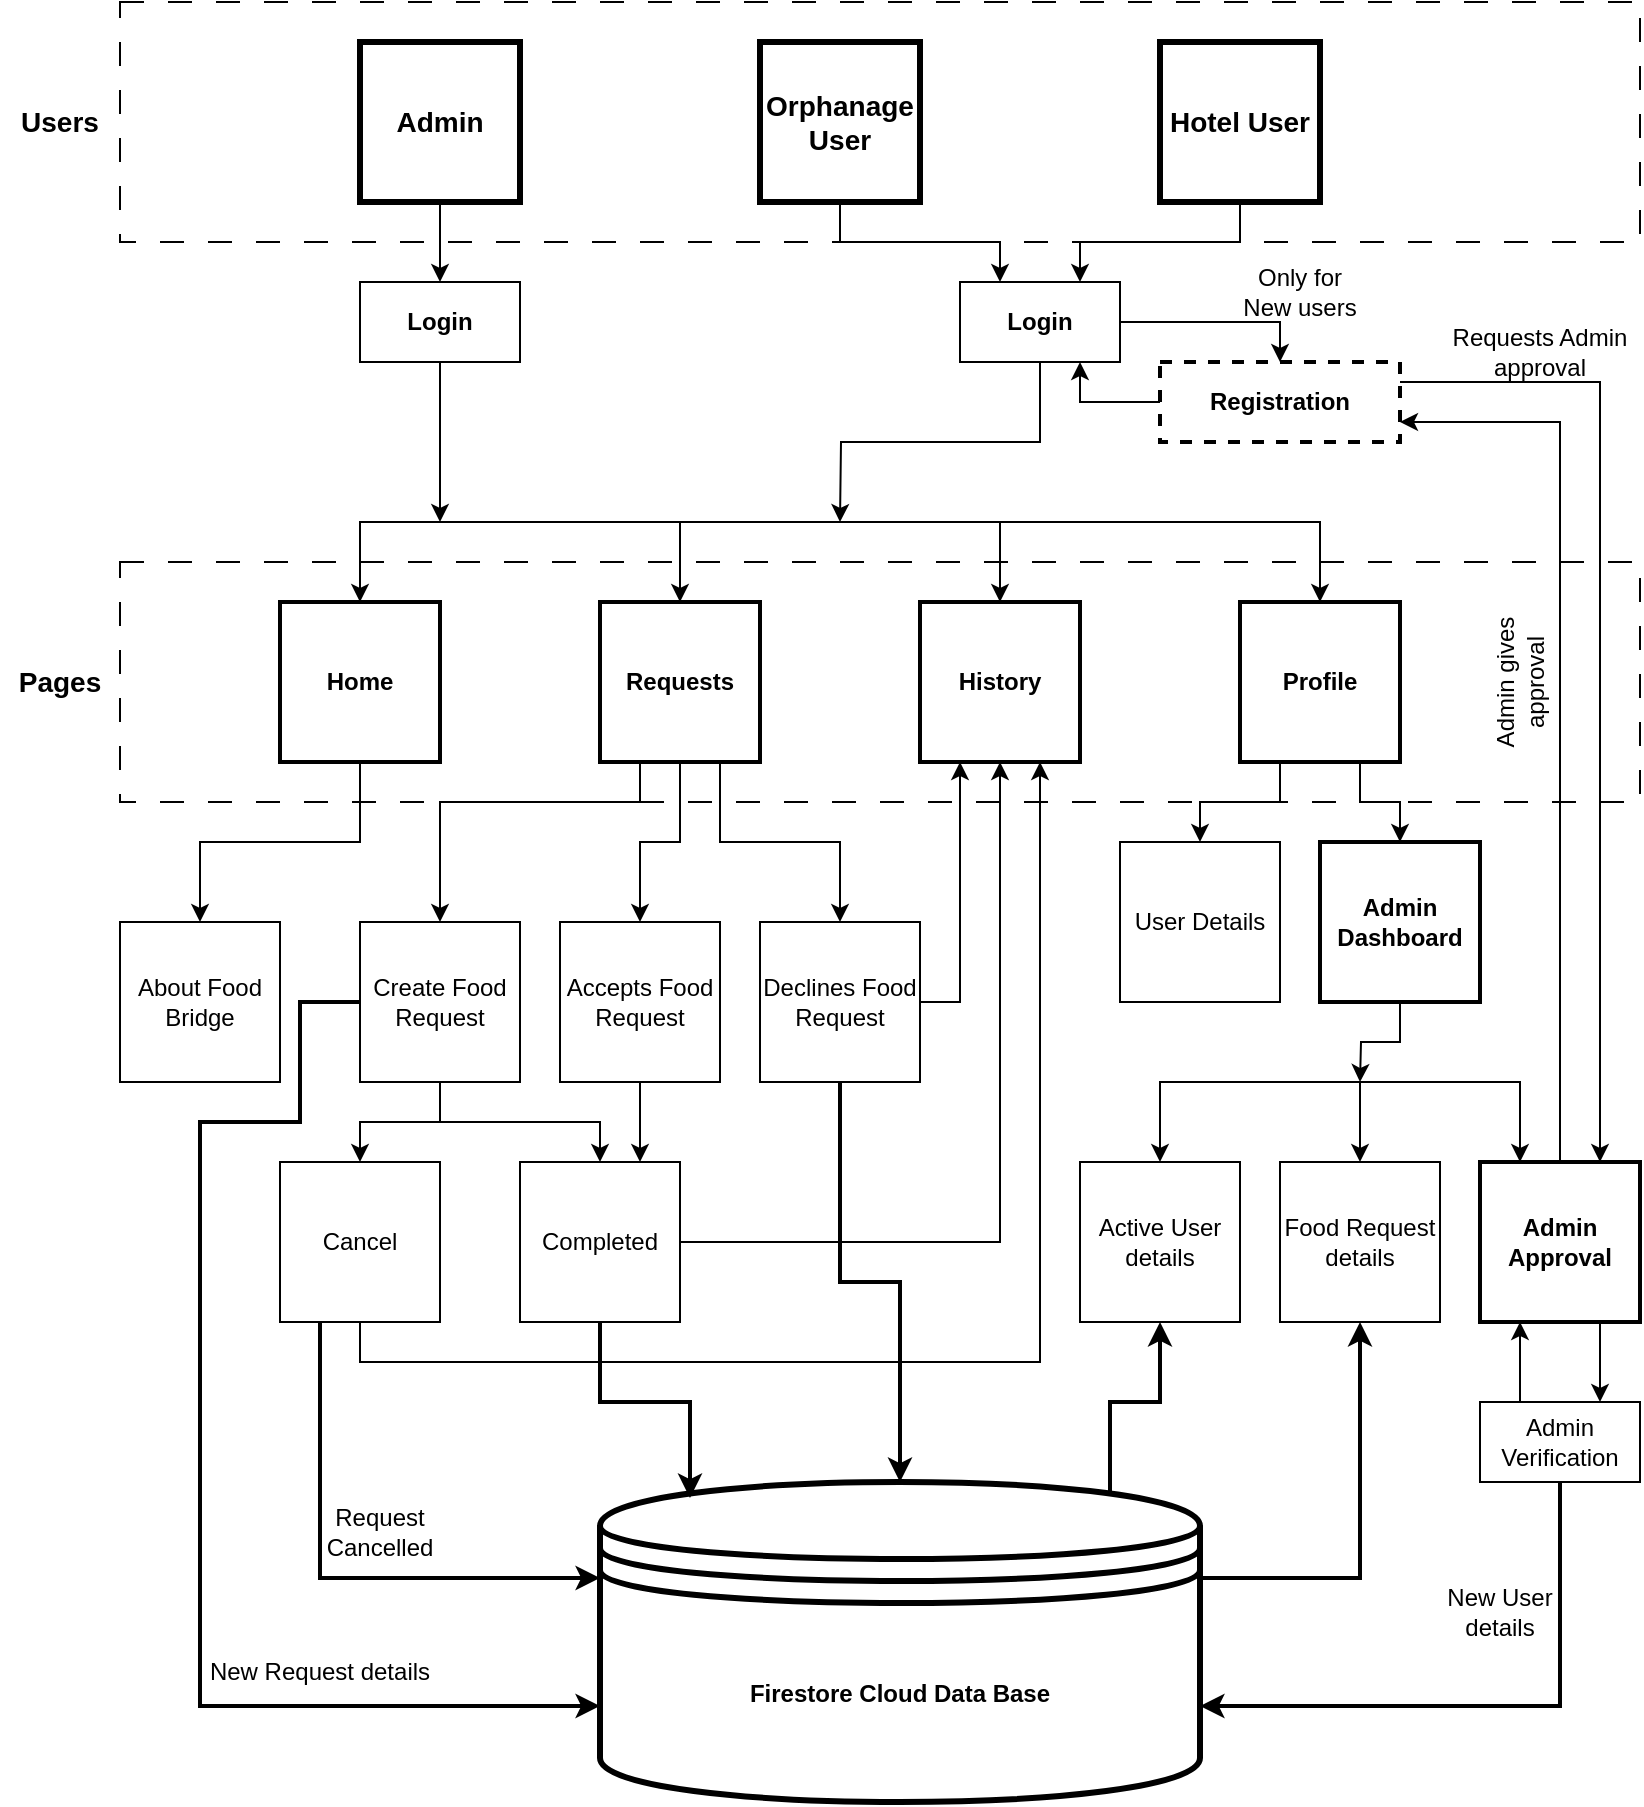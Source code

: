 <mxfile version="24.2.8" type="github">
  <diagram name="Page-1" id="znhg0SCUUhbqK9GvKvF4">
    <mxGraphModel dx="1050" dy="557" grid="1" gridSize="10" guides="1" tooltips="1" connect="1" arrows="1" fold="1" page="1" pageScale="1" pageWidth="850" pageHeight="1100" math="0" shadow="0">
      <root>
        <mxCell id="0" />
        <mxCell id="1" parent="0" />
        <mxCell id="8c7B7hxSat0-A_cdlG8Q-74" value="" style="rounded=0;whiteSpace=wrap;html=1;fillColor=none;dashed=1;dashPattern=12 12;" parent="1" vertex="1">
          <mxGeometry x="80" y="300" width="760" height="120" as="geometry" />
        </mxCell>
        <mxCell id="8c7B7hxSat0-A_cdlG8Q-72" value="" style="rounded=0;whiteSpace=wrap;html=1;fillColor=none;dashed=1;dashPattern=12 12;" parent="1" vertex="1">
          <mxGeometry x="80" y="20" width="760" height="120" as="geometry" />
        </mxCell>
        <mxCell id="8c7B7hxSat0-A_cdlG8Q-35" style="edgeStyle=orthogonalEdgeStyle;rounded=0;orthogonalLoop=1;jettySize=auto;html=1;exitX=0.5;exitY=1;exitDx=0;exitDy=0;entryX=0.5;entryY=0;entryDx=0;entryDy=0;" parent="1" source="8c7B7hxSat0-A_cdlG8Q-1" target="8c7B7hxSat0-A_cdlG8Q-34" edge="1">
          <mxGeometry relative="1" as="geometry" />
        </mxCell>
        <mxCell id="8c7B7hxSat0-A_cdlG8Q-1" value="&lt;b&gt;Home&lt;/b&gt;" style="whiteSpace=wrap;html=1;aspect=fixed;strokeWidth=2;" parent="1" vertex="1">
          <mxGeometry x="160" y="320" width="80" height="80" as="geometry" />
        </mxCell>
        <mxCell id="8c7B7hxSat0-A_cdlG8Q-28" style="edgeStyle=orthogonalEdgeStyle;rounded=0;orthogonalLoop=1;jettySize=auto;html=1;exitX=0.5;exitY=1;exitDx=0;exitDy=0;entryX=0.75;entryY=0;entryDx=0;entryDy=0;" parent="1" source="8c7B7hxSat0-A_cdlG8Q-2" target="8c7B7hxSat0-A_cdlG8Q-31" edge="1">
          <mxGeometry relative="1" as="geometry">
            <mxPoint x="640" y="160" as="targetPoint" />
          </mxGeometry>
        </mxCell>
        <mxCell id="8c7B7hxSat0-A_cdlG8Q-2" value="&lt;b&gt;&lt;font style=&quot;font-size: 14px;&quot;&gt;Hotel User&lt;/font&gt;&lt;/b&gt;" style="whiteSpace=wrap;html=1;aspect=fixed;strokeWidth=3;" parent="1" vertex="1">
          <mxGeometry x="600" y="40" width="80" height="80" as="geometry" />
        </mxCell>
        <mxCell id="8c7B7hxSat0-A_cdlG8Q-27" style="edgeStyle=orthogonalEdgeStyle;rounded=0;orthogonalLoop=1;jettySize=auto;html=1;exitX=0.5;exitY=1;exitDx=0;exitDy=0;entryX=0.25;entryY=0;entryDx=0;entryDy=0;" parent="1" source="8c7B7hxSat0-A_cdlG8Q-3" target="8c7B7hxSat0-A_cdlG8Q-31" edge="1">
          <mxGeometry relative="1" as="geometry">
            <mxPoint x="440" y="140" as="targetPoint" />
            <Array as="points">
              <mxPoint x="440" y="140" />
              <mxPoint x="520" y="140" />
            </Array>
          </mxGeometry>
        </mxCell>
        <mxCell id="8c7B7hxSat0-A_cdlG8Q-3" value="&lt;font style=&quot;font-size: 14px;&quot;&gt;&lt;b&gt;Orphanage User&lt;/b&gt;&lt;/font&gt;" style="whiteSpace=wrap;html=1;aspect=fixed;strokeWidth=3;" parent="1" vertex="1">
          <mxGeometry x="400" y="40" width="80" height="80" as="geometry" />
        </mxCell>
        <mxCell id="8c7B7hxSat0-A_cdlG8Q-26" style="edgeStyle=orthogonalEdgeStyle;rounded=0;orthogonalLoop=1;jettySize=auto;html=1;exitX=0.5;exitY=1;exitDx=0;exitDy=0;entryX=0.5;entryY=0;entryDx=0;entryDy=0;" parent="1" source="8c7B7hxSat0-A_cdlG8Q-4" target="8c7B7hxSat0-A_cdlG8Q-53" edge="1">
          <mxGeometry relative="1" as="geometry">
            <mxPoint x="240" y="200" as="targetPoint" />
          </mxGeometry>
        </mxCell>
        <mxCell id="8c7B7hxSat0-A_cdlG8Q-4" value="&lt;b&gt;&lt;font style=&quot;font-size: 14px;&quot;&gt;Admin&lt;/font&gt;&lt;/b&gt;" style="whiteSpace=wrap;html=1;aspect=fixed;strokeWidth=3;" parent="1" vertex="1">
          <mxGeometry x="200" y="40" width="80" height="80" as="geometry" />
        </mxCell>
        <mxCell id="8c7B7hxSat0-A_cdlG8Q-36" style="edgeStyle=orthogonalEdgeStyle;rounded=0;orthogonalLoop=1;jettySize=auto;html=1;exitX=0.25;exitY=1;exitDx=0;exitDy=0;entryX=0.5;entryY=0;entryDx=0;entryDy=0;" parent="1" source="8c7B7hxSat0-A_cdlG8Q-5" target="8c7B7hxSat0-A_cdlG8Q-10" edge="1">
          <mxGeometry relative="1" as="geometry">
            <Array as="points">
              <mxPoint x="340" y="420" />
              <mxPoint x="240" y="420" />
            </Array>
          </mxGeometry>
        </mxCell>
        <mxCell id="8c7B7hxSat0-A_cdlG8Q-37" style="edgeStyle=orthogonalEdgeStyle;rounded=0;orthogonalLoop=1;jettySize=auto;html=1;exitX=0.5;exitY=1;exitDx=0;exitDy=0;" parent="1" source="8c7B7hxSat0-A_cdlG8Q-5" target="8c7B7hxSat0-A_cdlG8Q-9" edge="1">
          <mxGeometry relative="1" as="geometry" />
        </mxCell>
        <mxCell id="8c7B7hxSat0-A_cdlG8Q-38" style="edgeStyle=orthogonalEdgeStyle;rounded=0;orthogonalLoop=1;jettySize=auto;html=1;exitX=0.75;exitY=1;exitDx=0;exitDy=0;entryX=0.5;entryY=0;entryDx=0;entryDy=0;" parent="1" source="8c7B7hxSat0-A_cdlG8Q-5" target="8c7B7hxSat0-A_cdlG8Q-8" edge="1">
          <mxGeometry relative="1" as="geometry" />
        </mxCell>
        <mxCell id="8c7B7hxSat0-A_cdlG8Q-5" value="&lt;b&gt;Requests&lt;/b&gt;" style="whiteSpace=wrap;html=1;aspect=fixed;strokeWidth=2;" parent="1" vertex="1">
          <mxGeometry x="320" y="320" width="80" height="80" as="geometry" />
        </mxCell>
        <mxCell id="8c7B7hxSat0-A_cdlG8Q-6" value="&lt;b&gt;History&lt;/b&gt;" style="whiteSpace=wrap;html=1;aspect=fixed;strokeWidth=2;" parent="1" vertex="1">
          <mxGeometry x="480" y="320" width="80" height="80" as="geometry" />
        </mxCell>
        <mxCell id="8c7B7hxSat0-A_cdlG8Q-39" style="edgeStyle=orthogonalEdgeStyle;rounded=0;orthogonalLoop=1;jettySize=auto;html=1;exitX=0.75;exitY=1;exitDx=0;exitDy=0;entryX=0.5;entryY=0;entryDx=0;entryDy=0;" parent="1" source="8c7B7hxSat0-A_cdlG8Q-7" target="8c7B7hxSat0-A_cdlG8Q-13" edge="1">
          <mxGeometry relative="1" as="geometry" />
        </mxCell>
        <mxCell id="8c7B7hxSat0-A_cdlG8Q-40" style="edgeStyle=orthogonalEdgeStyle;rounded=0;orthogonalLoop=1;jettySize=auto;html=1;exitX=0.25;exitY=1;exitDx=0;exitDy=0;entryX=0.5;entryY=0;entryDx=0;entryDy=0;" parent="1" source="8c7B7hxSat0-A_cdlG8Q-7" target="8c7B7hxSat0-A_cdlG8Q-14" edge="1">
          <mxGeometry relative="1" as="geometry" />
        </mxCell>
        <mxCell id="8c7B7hxSat0-A_cdlG8Q-7" value="&lt;b&gt;Profile&lt;/b&gt;" style="whiteSpace=wrap;html=1;aspect=fixed;strokeWidth=2;" parent="1" vertex="1">
          <mxGeometry x="640" y="320" width="80" height="80" as="geometry" />
        </mxCell>
        <mxCell id="8c7B7hxSat0-A_cdlG8Q-51" style="edgeStyle=orthogonalEdgeStyle;rounded=0;orthogonalLoop=1;jettySize=auto;html=1;exitX=1;exitY=0.5;exitDx=0;exitDy=0;entryX=0.25;entryY=1;entryDx=0;entryDy=0;" parent="1" source="8c7B7hxSat0-A_cdlG8Q-8" target="8c7B7hxSat0-A_cdlG8Q-6" edge="1">
          <mxGeometry relative="1" as="geometry" />
        </mxCell>
        <mxCell id="8c7B7hxSat0-A_cdlG8Q-64" style="edgeStyle=orthogonalEdgeStyle;rounded=0;orthogonalLoop=1;jettySize=auto;html=1;exitX=0.5;exitY=1;exitDx=0;exitDy=0;entryX=0.5;entryY=0;entryDx=0;entryDy=0;strokeWidth=2;" parent="1" source="8c7B7hxSat0-A_cdlG8Q-8" target="8c7B7hxSat0-A_cdlG8Q-55" edge="1">
          <mxGeometry relative="1" as="geometry" />
        </mxCell>
        <mxCell id="8c7B7hxSat0-A_cdlG8Q-8" value="Declines Food Request" style="whiteSpace=wrap;html=1;aspect=fixed;" parent="1" vertex="1">
          <mxGeometry x="400" y="480" width="80" height="80" as="geometry" />
        </mxCell>
        <mxCell id="8c7B7hxSat0-A_cdlG8Q-52" style="edgeStyle=orthogonalEdgeStyle;rounded=0;orthogonalLoop=1;jettySize=auto;html=1;exitX=0.5;exitY=1;exitDx=0;exitDy=0;entryX=0.75;entryY=0;entryDx=0;entryDy=0;" parent="1" source="8c7B7hxSat0-A_cdlG8Q-9" target="8c7B7hxSat0-A_cdlG8Q-46" edge="1">
          <mxGeometry relative="1" as="geometry" />
        </mxCell>
        <mxCell id="8c7B7hxSat0-A_cdlG8Q-9" value="Accepts Food Request" style="whiteSpace=wrap;html=1;aspect=fixed;" parent="1" vertex="1">
          <mxGeometry x="300" y="480" width="80" height="80" as="geometry" />
        </mxCell>
        <mxCell id="8c7B7hxSat0-A_cdlG8Q-47" style="edgeStyle=orthogonalEdgeStyle;rounded=0;orthogonalLoop=1;jettySize=auto;html=1;exitX=0.5;exitY=1;exitDx=0;exitDy=0;entryX=0.5;entryY=0;entryDx=0;entryDy=0;" parent="1" source="8c7B7hxSat0-A_cdlG8Q-10" target="8c7B7hxSat0-A_cdlG8Q-46" edge="1">
          <mxGeometry relative="1" as="geometry" />
        </mxCell>
        <mxCell id="8c7B7hxSat0-A_cdlG8Q-48" style="edgeStyle=orthogonalEdgeStyle;rounded=0;orthogonalLoop=1;jettySize=auto;html=1;exitX=0.5;exitY=1;exitDx=0;exitDy=0;entryX=0.5;entryY=0;entryDx=0;entryDy=0;" parent="1" source="8c7B7hxSat0-A_cdlG8Q-10" target="8c7B7hxSat0-A_cdlG8Q-45" edge="1">
          <mxGeometry relative="1" as="geometry" />
        </mxCell>
        <mxCell id="8c7B7hxSat0-A_cdlG8Q-65" style="edgeStyle=orthogonalEdgeStyle;rounded=0;orthogonalLoop=1;jettySize=auto;html=1;exitX=0;exitY=0.5;exitDx=0;exitDy=0;entryX=0;entryY=0.7;entryDx=0;entryDy=0;strokeWidth=2;" parent="1" source="8c7B7hxSat0-A_cdlG8Q-10" target="8c7B7hxSat0-A_cdlG8Q-55" edge="1">
          <mxGeometry relative="1" as="geometry">
            <Array as="points">
              <mxPoint x="170" y="520" />
              <mxPoint x="170" y="580" />
              <mxPoint x="120" y="580" />
              <mxPoint x="120" y="872" />
            </Array>
          </mxGeometry>
        </mxCell>
        <mxCell id="8c7B7hxSat0-A_cdlG8Q-10" value="Create Food Request" style="whiteSpace=wrap;html=1;aspect=fixed;" parent="1" vertex="1">
          <mxGeometry x="200" y="480" width="80" height="80" as="geometry" />
        </mxCell>
        <mxCell id="8c7B7hxSat0-A_cdlG8Q-29" style="edgeStyle=orthogonalEdgeStyle;rounded=0;orthogonalLoop=1;jettySize=auto;html=1;exitX=1;exitY=0.25;exitDx=0;exitDy=0;entryX=0.75;entryY=0;entryDx=0;entryDy=0;" parent="1" source="8c7B7hxSat0-A_cdlG8Q-12" target="8c7B7hxSat0-A_cdlG8Q-15" edge="1">
          <mxGeometry relative="1" as="geometry" />
        </mxCell>
        <mxCell id="8c7B7hxSat0-A_cdlG8Q-84" style="edgeStyle=orthogonalEdgeStyle;rounded=0;orthogonalLoop=1;jettySize=auto;html=1;exitX=0;exitY=0.5;exitDx=0;exitDy=0;entryX=0.75;entryY=1;entryDx=0;entryDy=0;" parent="1" source="8c7B7hxSat0-A_cdlG8Q-12" target="8c7B7hxSat0-A_cdlG8Q-31" edge="1">
          <mxGeometry relative="1" as="geometry" />
        </mxCell>
        <mxCell id="8c7B7hxSat0-A_cdlG8Q-12" value="&lt;b&gt;Registration&lt;/b&gt;" style="rounded=0;whiteSpace=wrap;html=1;dashed=1;strokeWidth=2;" parent="1" vertex="1">
          <mxGeometry x="600" y="200" width="120" height="40" as="geometry" />
        </mxCell>
        <mxCell id="8c7B7hxSat0-A_cdlG8Q-43" style="edgeStyle=orthogonalEdgeStyle;rounded=0;orthogonalLoop=1;jettySize=auto;html=1;exitX=0.5;exitY=1;exitDx=0;exitDy=0;" parent="1" source="8c7B7hxSat0-A_cdlG8Q-13" edge="1">
          <mxGeometry relative="1" as="geometry">
            <mxPoint x="700" y="560" as="targetPoint" />
          </mxGeometry>
        </mxCell>
        <mxCell id="8c7B7hxSat0-A_cdlG8Q-13" value="&lt;b&gt;Admin Dashboard&lt;/b&gt;" style="whiteSpace=wrap;html=1;aspect=fixed;strokeWidth=2;" parent="1" vertex="1">
          <mxGeometry x="680" y="440" width="80" height="80" as="geometry" />
        </mxCell>
        <mxCell id="8c7B7hxSat0-A_cdlG8Q-14" value="User Details" style="whiteSpace=wrap;html=1;aspect=fixed;" parent="1" vertex="1">
          <mxGeometry x="580" y="440" width="80" height="80" as="geometry" />
        </mxCell>
        <mxCell id="8c7B7hxSat0-A_cdlG8Q-30" style="edgeStyle=orthogonalEdgeStyle;rounded=0;orthogonalLoop=1;jettySize=auto;html=1;exitX=0.5;exitY=0;exitDx=0;exitDy=0;entryX=1;entryY=0.75;entryDx=0;entryDy=0;" parent="1" source="8c7B7hxSat0-A_cdlG8Q-15" target="8c7B7hxSat0-A_cdlG8Q-12" edge="1">
          <mxGeometry relative="1" as="geometry" />
        </mxCell>
        <mxCell id="8c7B7hxSat0-A_cdlG8Q-77" style="edgeStyle=orthogonalEdgeStyle;rounded=0;orthogonalLoop=1;jettySize=auto;html=1;exitX=0.75;exitY=1;exitDx=0;exitDy=0;entryX=0.75;entryY=0;entryDx=0;entryDy=0;" parent="1" source="8c7B7hxSat0-A_cdlG8Q-15" target="8c7B7hxSat0-A_cdlG8Q-75" edge="1">
          <mxGeometry relative="1" as="geometry" />
        </mxCell>
        <mxCell id="8c7B7hxSat0-A_cdlG8Q-15" value="&lt;b&gt;Admin Approval&lt;/b&gt;" style="whiteSpace=wrap;html=1;aspect=fixed;strokeWidth=2;" parent="1" vertex="1">
          <mxGeometry x="760" y="600" width="80" height="80" as="geometry" />
        </mxCell>
        <mxCell id="8c7B7hxSat0-A_cdlG8Q-16" value="Active User details" style="whiteSpace=wrap;html=1;aspect=fixed;" parent="1" vertex="1">
          <mxGeometry x="560" y="600" width="80" height="80" as="geometry" />
        </mxCell>
        <mxCell id="8c7B7hxSat0-A_cdlG8Q-17" value="Food Request details" style="whiteSpace=wrap;html=1;aspect=fixed;" parent="1" vertex="1">
          <mxGeometry x="660" y="600" width="80" height="80" as="geometry" />
        </mxCell>
        <mxCell id="8c7B7hxSat0-A_cdlG8Q-24" value="" style="endArrow=classic;startArrow=classic;html=1;rounded=0;exitX=0.5;exitY=0;exitDx=0;exitDy=0;entryX=0.5;entryY=0;entryDx=0;entryDy=0;" parent="1" source="8c7B7hxSat0-A_cdlG8Q-1" target="8c7B7hxSat0-A_cdlG8Q-7" edge="1">
          <mxGeometry width="50" height="50" relative="1" as="geometry">
            <mxPoint x="370" y="230" as="sourcePoint" />
            <mxPoint x="420" y="180" as="targetPoint" />
            <Array as="points">
              <mxPoint x="200" y="280" />
              <mxPoint x="680" y="280" />
            </Array>
          </mxGeometry>
        </mxCell>
        <mxCell id="8c7B7hxSat0-A_cdlG8Q-25" value="" style="endArrow=classic;startArrow=classic;html=1;rounded=0;exitX=0.5;exitY=0;exitDx=0;exitDy=0;entryX=0.5;entryY=0;entryDx=0;entryDy=0;" parent="1" source="8c7B7hxSat0-A_cdlG8Q-5" target="8c7B7hxSat0-A_cdlG8Q-6" edge="1">
          <mxGeometry width="50" height="50" relative="1" as="geometry">
            <mxPoint x="400" y="240" as="sourcePoint" />
            <mxPoint x="490" y="230" as="targetPoint" />
            <Array as="points">
              <mxPoint x="360" y="280" />
              <mxPoint x="440" y="280" />
              <mxPoint x="520" y="280" />
            </Array>
          </mxGeometry>
        </mxCell>
        <mxCell id="8c7B7hxSat0-A_cdlG8Q-80" style="edgeStyle=orthogonalEdgeStyle;rounded=0;orthogonalLoop=1;jettySize=auto;html=1;exitX=0.5;exitY=1;exitDx=0;exitDy=0;" parent="1" source="8c7B7hxSat0-A_cdlG8Q-31" edge="1">
          <mxGeometry relative="1" as="geometry">
            <mxPoint x="440" y="280" as="targetPoint" />
          </mxGeometry>
        </mxCell>
        <mxCell id="8c7B7hxSat0-A_cdlG8Q-81" style="edgeStyle=orthogonalEdgeStyle;rounded=0;orthogonalLoop=1;jettySize=auto;html=1;exitX=1;exitY=0.5;exitDx=0;exitDy=0;entryX=0.5;entryY=0;entryDx=0;entryDy=0;" parent="1" source="8c7B7hxSat0-A_cdlG8Q-31" target="8c7B7hxSat0-A_cdlG8Q-12" edge="1">
          <mxGeometry relative="1" as="geometry" />
        </mxCell>
        <mxCell id="8c7B7hxSat0-A_cdlG8Q-31" value="&lt;b&gt;Login&lt;/b&gt;" style="rounded=0;whiteSpace=wrap;html=1;" parent="1" vertex="1">
          <mxGeometry x="500" y="160" width="80" height="40" as="geometry" />
        </mxCell>
        <mxCell id="8c7B7hxSat0-A_cdlG8Q-34" value="About Food Bridge" style="whiteSpace=wrap;html=1;aspect=fixed;" parent="1" vertex="1">
          <mxGeometry x="80" y="480" width="80" height="80" as="geometry" />
        </mxCell>
        <mxCell id="8c7B7hxSat0-A_cdlG8Q-44" value="" style="endArrow=classic;html=1;rounded=0;entryX=0.5;entryY=0;entryDx=0;entryDy=0;" parent="1" target="8c7B7hxSat0-A_cdlG8Q-17" edge="1">
          <mxGeometry width="50" height="50" relative="1" as="geometry">
            <mxPoint x="700" y="560" as="sourcePoint" />
            <mxPoint x="520" y="640" as="targetPoint" />
            <Array as="points" />
          </mxGeometry>
        </mxCell>
        <mxCell id="8c7B7hxSat0-A_cdlG8Q-50" style="edgeStyle=orthogonalEdgeStyle;rounded=0;orthogonalLoop=1;jettySize=auto;html=1;exitX=0.5;exitY=1;exitDx=0;exitDy=0;entryX=0.75;entryY=1;entryDx=0;entryDy=0;" parent="1" source="8c7B7hxSat0-A_cdlG8Q-45" target="8c7B7hxSat0-A_cdlG8Q-6" edge="1">
          <mxGeometry relative="1" as="geometry" />
        </mxCell>
        <mxCell id="8c7B7hxSat0-A_cdlG8Q-63" style="edgeStyle=orthogonalEdgeStyle;rounded=0;orthogonalLoop=1;jettySize=auto;html=1;exitX=0.25;exitY=1;exitDx=0;exitDy=0;entryX=0;entryY=0.3;entryDx=0;entryDy=0;strokeWidth=2;" parent="1" source="8c7B7hxSat0-A_cdlG8Q-45" target="8c7B7hxSat0-A_cdlG8Q-55" edge="1">
          <mxGeometry relative="1" as="geometry" />
        </mxCell>
        <mxCell id="8c7B7hxSat0-A_cdlG8Q-45" value="Cancel" style="whiteSpace=wrap;html=1;aspect=fixed;" parent="1" vertex="1">
          <mxGeometry x="160" y="600" width="80" height="80" as="geometry" />
        </mxCell>
        <mxCell id="8c7B7hxSat0-A_cdlG8Q-49" style="edgeStyle=orthogonalEdgeStyle;rounded=0;orthogonalLoop=1;jettySize=auto;html=1;exitX=1;exitY=0.5;exitDx=0;exitDy=0;entryX=0.5;entryY=1;entryDx=0;entryDy=0;" parent="1" source="8c7B7hxSat0-A_cdlG8Q-46" target="8c7B7hxSat0-A_cdlG8Q-6" edge="1">
          <mxGeometry relative="1" as="geometry" />
        </mxCell>
        <mxCell id="8c7B7hxSat0-A_cdlG8Q-46" value="Completed" style="whiteSpace=wrap;html=1;aspect=fixed;" parent="1" vertex="1">
          <mxGeometry x="280" y="600" width="80" height="80" as="geometry" />
        </mxCell>
        <mxCell id="8c7B7hxSat0-A_cdlG8Q-54" style="edgeStyle=orthogonalEdgeStyle;rounded=0;orthogonalLoop=1;jettySize=auto;html=1;exitX=0.5;exitY=1;exitDx=0;exitDy=0;" parent="1" source="8c7B7hxSat0-A_cdlG8Q-53" edge="1">
          <mxGeometry relative="1" as="geometry">
            <mxPoint x="240" y="280" as="targetPoint" />
          </mxGeometry>
        </mxCell>
        <mxCell id="8c7B7hxSat0-A_cdlG8Q-53" value="&lt;b&gt;Login&lt;/b&gt;" style="rounded=0;whiteSpace=wrap;html=1;" parent="1" vertex="1">
          <mxGeometry x="200" y="160" width="80" height="40" as="geometry" />
        </mxCell>
        <mxCell id="8c7B7hxSat0-A_cdlG8Q-66" style="edgeStyle=orthogonalEdgeStyle;rounded=0;orthogonalLoop=1;jettySize=auto;html=1;exitX=0.85;exitY=0.05;exitDx=0;exitDy=0;exitPerimeter=0;entryX=0.5;entryY=1;entryDx=0;entryDy=0;strokeWidth=2;" parent="1" source="8c7B7hxSat0-A_cdlG8Q-55" target="8c7B7hxSat0-A_cdlG8Q-16" edge="1">
          <mxGeometry relative="1" as="geometry" />
        </mxCell>
        <mxCell id="8c7B7hxSat0-A_cdlG8Q-67" style="edgeStyle=orthogonalEdgeStyle;rounded=0;orthogonalLoop=1;jettySize=auto;html=1;exitX=1;exitY=0.3;exitDx=0;exitDy=0;entryX=0.5;entryY=1;entryDx=0;entryDy=0;strokeWidth=2;" parent="1" source="8c7B7hxSat0-A_cdlG8Q-55" target="8c7B7hxSat0-A_cdlG8Q-17" edge="1">
          <mxGeometry relative="1" as="geometry" />
        </mxCell>
        <mxCell id="8c7B7hxSat0-A_cdlG8Q-55" value="&lt;b&gt;Firestore Cloud Data Base&lt;/b&gt;" style="shape=datastore;whiteSpace=wrap;html=1;strokeWidth=3;" parent="1" vertex="1">
          <mxGeometry x="320" y="760" width="300" height="160" as="geometry" />
        </mxCell>
        <mxCell id="8c7B7hxSat0-A_cdlG8Q-56" value="" style="endArrow=classic;startArrow=classic;html=1;rounded=0;exitX=0.5;exitY=0;exitDx=0;exitDy=0;entryX=0.25;entryY=0;entryDx=0;entryDy=0;" parent="1" source="8c7B7hxSat0-A_cdlG8Q-16" target="8c7B7hxSat0-A_cdlG8Q-15" edge="1">
          <mxGeometry width="50" height="50" relative="1" as="geometry">
            <mxPoint x="590" y="590" as="sourcePoint" />
            <mxPoint x="640" y="540" as="targetPoint" />
            <Array as="points">
              <mxPoint x="600" y="560" />
              <mxPoint x="680" y="560" />
              <mxPoint x="780" y="560" />
            </Array>
          </mxGeometry>
        </mxCell>
        <mxCell id="8c7B7hxSat0-A_cdlG8Q-58" value="New User details" style="text;html=1;align=center;verticalAlign=middle;whiteSpace=wrap;rounded=0;" parent="1" vertex="1">
          <mxGeometry x="740" y="810" width="60" height="30" as="geometry" />
        </mxCell>
        <mxCell id="8c7B7hxSat0-A_cdlG8Q-62" style="edgeStyle=orthogonalEdgeStyle;rounded=0;orthogonalLoop=1;jettySize=auto;html=1;exitX=0.5;exitY=1;exitDx=0;exitDy=0;entryX=0.15;entryY=0.05;entryDx=0;entryDy=0;entryPerimeter=0;strokeWidth=2;" parent="1" source="8c7B7hxSat0-A_cdlG8Q-46" target="8c7B7hxSat0-A_cdlG8Q-55" edge="1">
          <mxGeometry relative="1" as="geometry" />
        </mxCell>
        <mxCell id="8c7B7hxSat0-A_cdlG8Q-69" value="Request Cancelled" style="text;html=1;align=center;verticalAlign=middle;whiteSpace=wrap;rounded=0;" parent="1" vertex="1">
          <mxGeometry x="180" y="770" width="60" height="30" as="geometry" />
        </mxCell>
        <mxCell id="8c7B7hxSat0-A_cdlG8Q-70" value="New Request details" style="text;html=1;align=center;verticalAlign=middle;whiteSpace=wrap;rounded=0;" parent="1" vertex="1">
          <mxGeometry x="120" y="840" width="120" height="30" as="geometry" />
        </mxCell>
        <mxCell id="8c7B7hxSat0-A_cdlG8Q-73" value="&lt;b&gt;&lt;font style=&quot;font-size: 14px;&quot;&gt;Users&lt;/font&gt;&lt;/b&gt;" style="text;html=1;align=center;verticalAlign=middle;whiteSpace=wrap;rounded=0;" parent="1" vertex="1">
          <mxGeometry x="20" y="65" width="60" height="30" as="geometry" />
        </mxCell>
        <mxCell id="8c7B7hxSat0-A_cdlG8Q-76" style="edgeStyle=orthogonalEdgeStyle;rounded=0;orthogonalLoop=1;jettySize=auto;html=1;exitX=0.5;exitY=1;exitDx=0;exitDy=0;entryX=1;entryY=0.7;entryDx=0;entryDy=0;strokeWidth=2;" parent="1" source="8c7B7hxSat0-A_cdlG8Q-75" target="8c7B7hxSat0-A_cdlG8Q-55" edge="1">
          <mxGeometry relative="1" as="geometry" />
        </mxCell>
        <mxCell id="8c7B7hxSat0-A_cdlG8Q-78" style="edgeStyle=orthogonalEdgeStyle;rounded=0;orthogonalLoop=1;jettySize=auto;html=1;exitX=0.25;exitY=0;exitDx=0;exitDy=0;entryX=0.25;entryY=1;entryDx=0;entryDy=0;" parent="1" source="8c7B7hxSat0-A_cdlG8Q-75" target="8c7B7hxSat0-A_cdlG8Q-15" edge="1">
          <mxGeometry relative="1" as="geometry" />
        </mxCell>
        <mxCell id="8c7B7hxSat0-A_cdlG8Q-75" value="Admin Verification" style="rounded=0;whiteSpace=wrap;html=1;" parent="1" vertex="1">
          <mxGeometry x="760" y="720" width="80" height="40" as="geometry" />
        </mxCell>
        <mxCell id="8c7B7hxSat0-A_cdlG8Q-79" value="Only for New users" style="text;html=1;align=center;verticalAlign=middle;whiteSpace=wrap;rounded=0;" parent="1" vertex="1">
          <mxGeometry x="640" y="150" width="60" height="30" as="geometry" />
        </mxCell>
        <mxCell id="8c7B7hxSat0-A_cdlG8Q-82" value="Requests Admin approval" style="text;html=1;align=center;verticalAlign=middle;whiteSpace=wrap;rounded=0;" parent="1" vertex="1">
          <mxGeometry x="740" y="180" width="100" height="30" as="geometry" />
        </mxCell>
        <mxCell id="8c7B7hxSat0-A_cdlG8Q-83" value="Admin gives approval" style="text;html=1;align=center;verticalAlign=middle;whiteSpace=wrap;rounded=0;rotation=-90;" parent="1" vertex="1">
          <mxGeometry x="740" y="340" width="80" height="40" as="geometry" />
        </mxCell>
        <mxCell id="oS9szczmrsTP1qyVroHu-1" value="&lt;b&gt;&lt;font style=&quot;font-size: 14px;&quot;&gt;Pages&lt;/font&gt;&lt;/b&gt;" style="text;html=1;align=center;verticalAlign=middle;whiteSpace=wrap;rounded=0;" vertex="1" parent="1">
          <mxGeometry x="20" y="345" width="60" height="30" as="geometry" />
        </mxCell>
      </root>
    </mxGraphModel>
  </diagram>
</mxfile>
